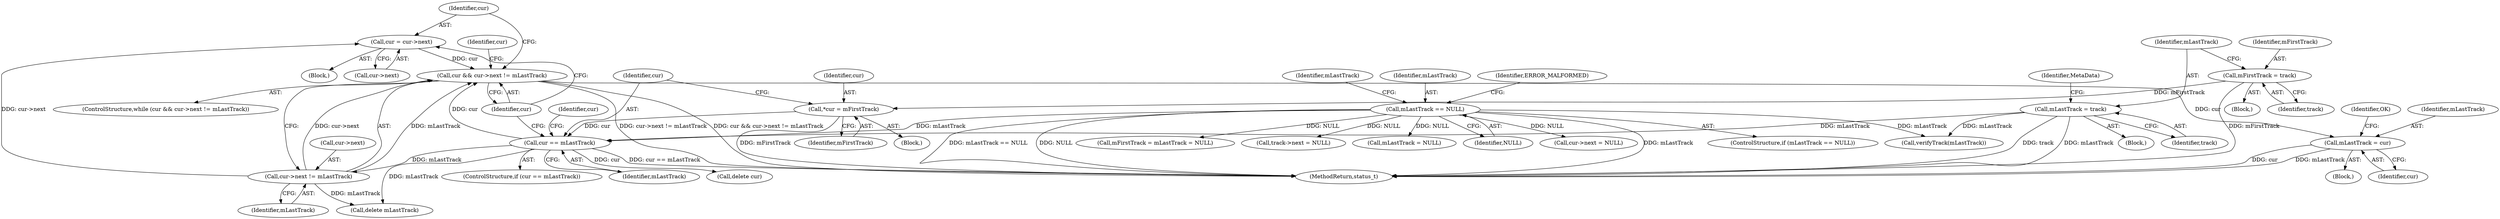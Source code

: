 digraph "0_Android_e7142a0703bc93f75e213e96ebc19000022afed9@pointer" {
"1000574" [label="(Call,cur = cur->next)"];
"1000568" [label="(Call,cur->next != mLastTrack)"];
"1000552" [label="(Call,cur == mLastTrack)"];
"1000548" [label="(Call,*cur = mFirstTrack)"];
"1000474" [label="(Call,mFirstTrack = track)"];
"1000431" [label="(Call,mLastTrack == NULL)"];
"1000477" [label="(Call,mLastTrack = track)"];
"1000566" [label="(Call,cur && cur->next != mLastTrack)"];
"1000586" [label="(Call,mLastTrack = cur)"];
"1000576" [label="(Call,cur->next)"];
"1000552" [label="(Call,cur == mLastTrack)"];
"1000432" [label="(Identifier,mLastTrack)"];
"1000569" [label="(Call,cur->next)"];
"1000430" [label="(ControlStructure,if (mLastTrack == NULL))"];
"1000479" [label="(Identifier,track)"];
"1000586" [label="(Call,mLastTrack = cur)"];
"1000558" [label="(Call,mFirstTrack = mLastTrack = NULL)"];
"1000459" [label="(Call,track->next = NULL)"];
"1000573" [label="(Block,)"];
"1000478" [label="(Identifier,mLastTrack)"];
"1000435" [label="(Identifier,ERROR_MALFORMED)"];
"1000473" [label="(Block,)"];
"1000574" [label="(Call,cur = cur->next)"];
"1000553" [label="(Identifier,cur)"];
"1000549" [label="(Identifier,cur)"];
"1000475" [label="(Identifier,mFirstTrack)"];
"1000565" [label="(ControlStructure,while (cur && cur->next != mLastTrack))"];
"1000566" [label="(Call,cur && cur->next != mLastTrack)"];
"1000594" [label="(Call,verifyTrack(mLastTrack))"];
"1000560" [label="(Call,mLastTrack = NULL)"];
"1000551" [label="(ControlStructure,if (cur == mLastTrack))"];
"1000433" [label="(Identifier,NULL)"];
"1000474" [label="(Call,mFirstTrack = track)"];
"1000480" [label="(Identifier,MetaData)"];
"1000590" [label="(Identifier,OK)"];
"1000567" [label="(Identifier,cur)"];
"1000431" [label="(Call,mLastTrack == NULL)"];
"1000477" [label="(Call,mLastTrack = track)"];
"1000550" [label="(Identifier,mFirstTrack)"];
"1000587" [label="(Identifier,mLastTrack)"];
"1003275" [label="(MethodReturn,status_t)"];
"1000588" [label="(Identifier,cur)"];
"1000557" [label="(Identifier,cur)"];
"1000568" [label="(Call,cur->next != mLastTrack)"];
"1000554" [label="(Identifier,mLastTrack)"];
"1000454" [label="(Block,)"];
"1000476" [label="(Identifier,track)"];
"1000438" [label="(Identifier,mLastTrack)"];
"1000556" [label="(Call,delete cur)"];
"1000546" [label="(Block,)"];
"1000572" [label="(Identifier,mLastTrack)"];
"1000581" [label="(Identifier,cur)"];
"1000575" [label="(Identifier,cur)"];
"1000564" [label="(Block,)"];
"1000548" [label="(Call,*cur = mFirstTrack)"];
"1000584" [label="(Call,delete mLastTrack)"];
"1000579" [label="(Call,cur->next = NULL)"];
"1000574" -> "1000573"  [label="AST: "];
"1000574" -> "1000576"  [label="CFG: "];
"1000575" -> "1000574"  [label="AST: "];
"1000576" -> "1000574"  [label="AST: "];
"1000567" -> "1000574"  [label="CFG: "];
"1000574" -> "1000566"  [label="DDG: cur"];
"1000568" -> "1000574"  [label="DDG: cur->next"];
"1000568" -> "1000566"  [label="AST: "];
"1000568" -> "1000572"  [label="CFG: "];
"1000569" -> "1000568"  [label="AST: "];
"1000572" -> "1000568"  [label="AST: "];
"1000566" -> "1000568"  [label="CFG: "];
"1000568" -> "1000566"  [label="DDG: cur->next"];
"1000568" -> "1000566"  [label="DDG: mLastTrack"];
"1000552" -> "1000568"  [label="DDG: mLastTrack"];
"1000568" -> "1000584"  [label="DDG: mLastTrack"];
"1000552" -> "1000551"  [label="AST: "];
"1000552" -> "1000554"  [label="CFG: "];
"1000553" -> "1000552"  [label="AST: "];
"1000554" -> "1000552"  [label="AST: "];
"1000557" -> "1000552"  [label="CFG: "];
"1000567" -> "1000552"  [label="CFG: "];
"1000552" -> "1003275"  [label="DDG: cur == mLastTrack"];
"1000548" -> "1000552"  [label="DDG: cur"];
"1000431" -> "1000552"  [label="DDG: mLastTrack"];
"1000477" -> "1000552"  [label="DDG: mLastTrack"];
"1000552" -> "1000556"  [label="DDG: cur"];
"1000552" -> "1000566"  [label="DDG: cur"];
"1000552" -> "1000584"  [label="DDG: mLastTrack"];
"1000548" -> "1000546"  [label="AST: "];
"1000548" -> "1000550"  [label="CFG: "];
"1000549" -> "1000548"  [label="AST: "];
"1000550" -> "1000548"  [label="AST: "];
"1000553" -> "1000548"  [label="CFG: "];
"1000548" -> "1003275"  [label="DDG: mFirstTrack"];
"1000474" -> "1000548"  [label="DDG: mFirstTrack"];
"1000474" -> "1000473"  [label="AST: "];
"1000474" -> "1000476"  [label="CFG: "];
"1000475" -> "1000474"  [label="AST: "];
"1000476" -> "1000474"  [label="AST: "];
"1000478" -> "1000474"  [label="CFG: "];
"1000474" -> "1003275"  [label="DDG: mFirstTrack"];
"1000431" -> "1000430"  [label="AST: "];
"1000431" -> "1000433"  [label="CFG: "];
"1000432" -> "1000431"  [label="AST: "];
"1000433" -> "1000431"  [label="AST: "];
"1000435" -> "1000431"  [label="CFG: "];
"1000438" -> "1000431"  [label="CFG: "];
"1000431" -> "1003275"  [label="DDG: mLastTrack"];
"1000431" -> "1003275"  [label="DDG: mLastTrack == NULL"];
"1000431" -> "1003275"  [label="DDG: NULL"];
"1000431" -> "1000459"  [label="DDG: NULL"];
"1000431" -> "1000558"  [label="DDG: NULL"];
"1000431" -> "1000560"  [label="DDG: NULL"];
"1000431" -> "1000579"  [label="DDG: NULL"];
"1000431" -> "1000594"  [label="DDG: mLastTrack"];
"1000477" -> "1000454"  [label="AST: "];
"1000477" -> "1000479"  [label="CFG: "];
"1000478" -> "1000477"  [label="AST: "];
"1000479" -> "1000477"  [label="AST: "];
"1000480" -> "1000477"  [label="CFG: "];
"1000477" -> "1003275"  [label="DDG: track"];
"1000477" -> "1003275"  [label="DDG: mLastTrack"];
"1000477" -> "1000594"  [label="DDG: mLastTrack"];
"1000566" -> "1000565"  [label="AST: "];
"1000566" -> "1000567"  [label="CFG: "];
"1000567" -> "1000566"  [label="AST: "];
"1000575" -> "1000566"  [label="CFG: "];
"1000581" -> "1000566"  [label="CFG: "];
"1000566" -> "1003275"  [label="DDG: cur->next != mLastTrack"];
"1000566" -> "1003275"  [label="DDG: cur && cur->next != mLastTrack"];
"1000566" -> "1000586"  [label="DDG: cur"];
"1000586" -> "1000564"  [label="AST: "];
"1000586" -> "1000588"  [label="CFG: "];
"1000587" -> "1000586"  [label="AST: "];
"1000588" -> "1000586"  [label="AST: "];
"1000590" -> "1000586"  [label="CFG: "];
"1000586" -> "1003275"  [label="DDG: cur"];
"1000586" -> "1003275"  [label="DDG: mLastTrack"];
}
